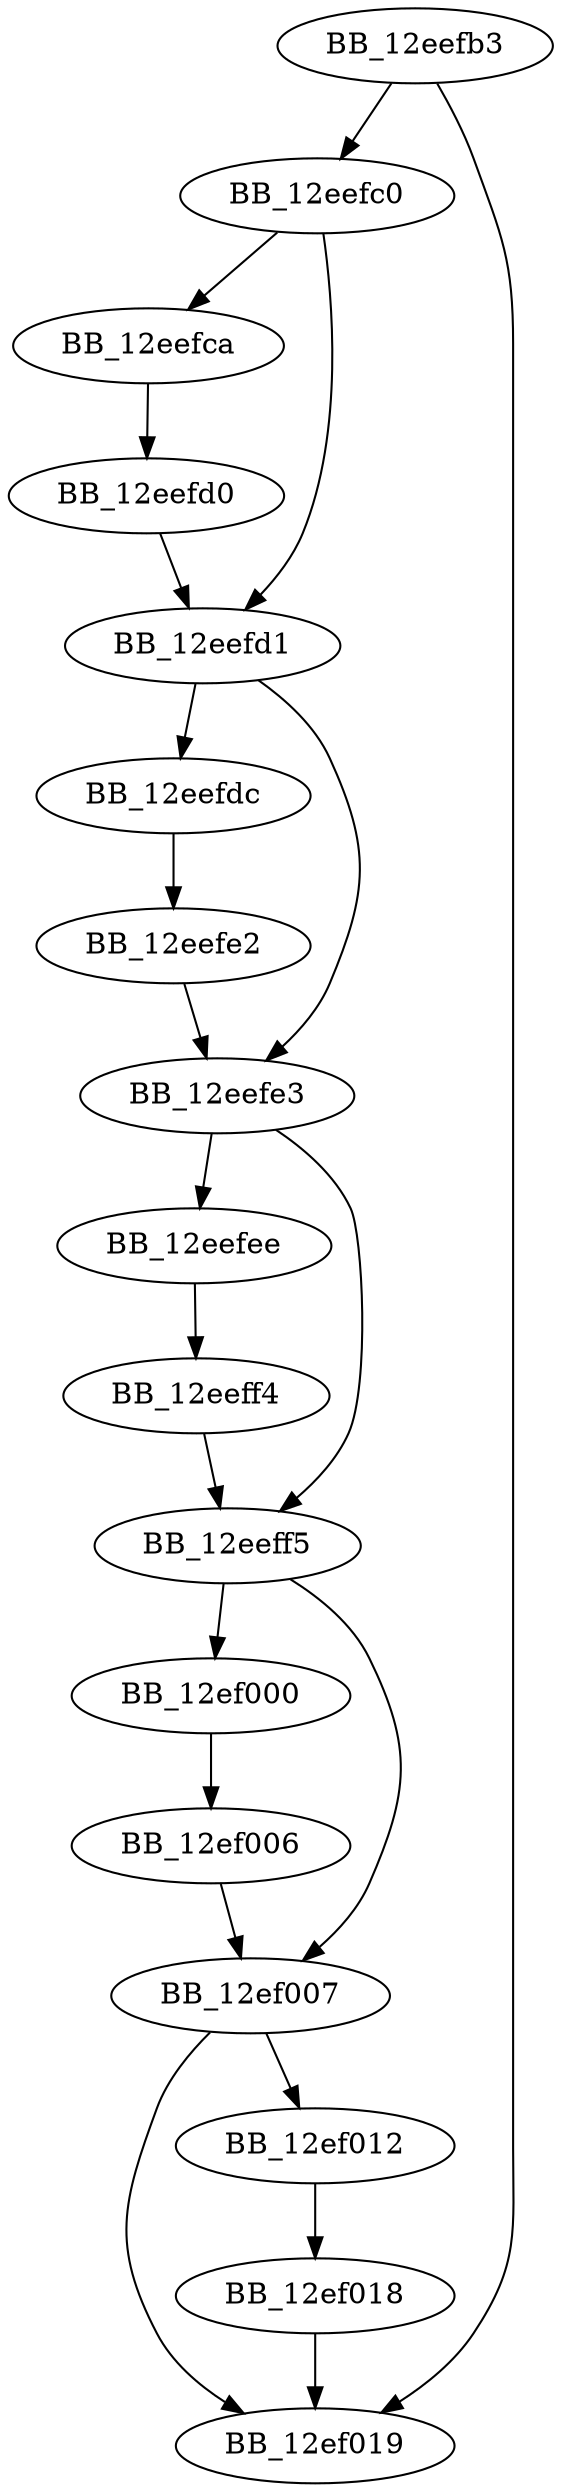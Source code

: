 DiGraph ___free_lconv_num{
BB_12eefb3->BB_12eefc0
BB_12eefb3->BB_12ef019
BB_12eefc0->BB_12eefca
BB_12eefc0->BB_12eefd1
BB_12eefca->BB_12eefd0
BB_12eefd0->BB_12eefd1
BB_12eefd1->BB_12eefdc
BB_12eefd1->BB_12eefe3
BB_12eefdc->BB_12eefe2
BB_12eefe2->BB_12eefe3
BB_12eefe3->BB_12eefee
BB_12eefe3->BB_12eeff5
BB_12eefee->BB_12eeff4
BB_12eeff4->BB_12eeff5
BB_12eeff5->BB_12ef000
BB_12eeff5->BB_12ef007
BB_12ef000->BB_12ef006
BB_12ef006->BB_12ef007
BB_12ef007->BB_12ef012
BB_12ef007->BB_12ef019
BB_12ef012->BB_12ef018
BB_12ef018->BB_12ef019
}
